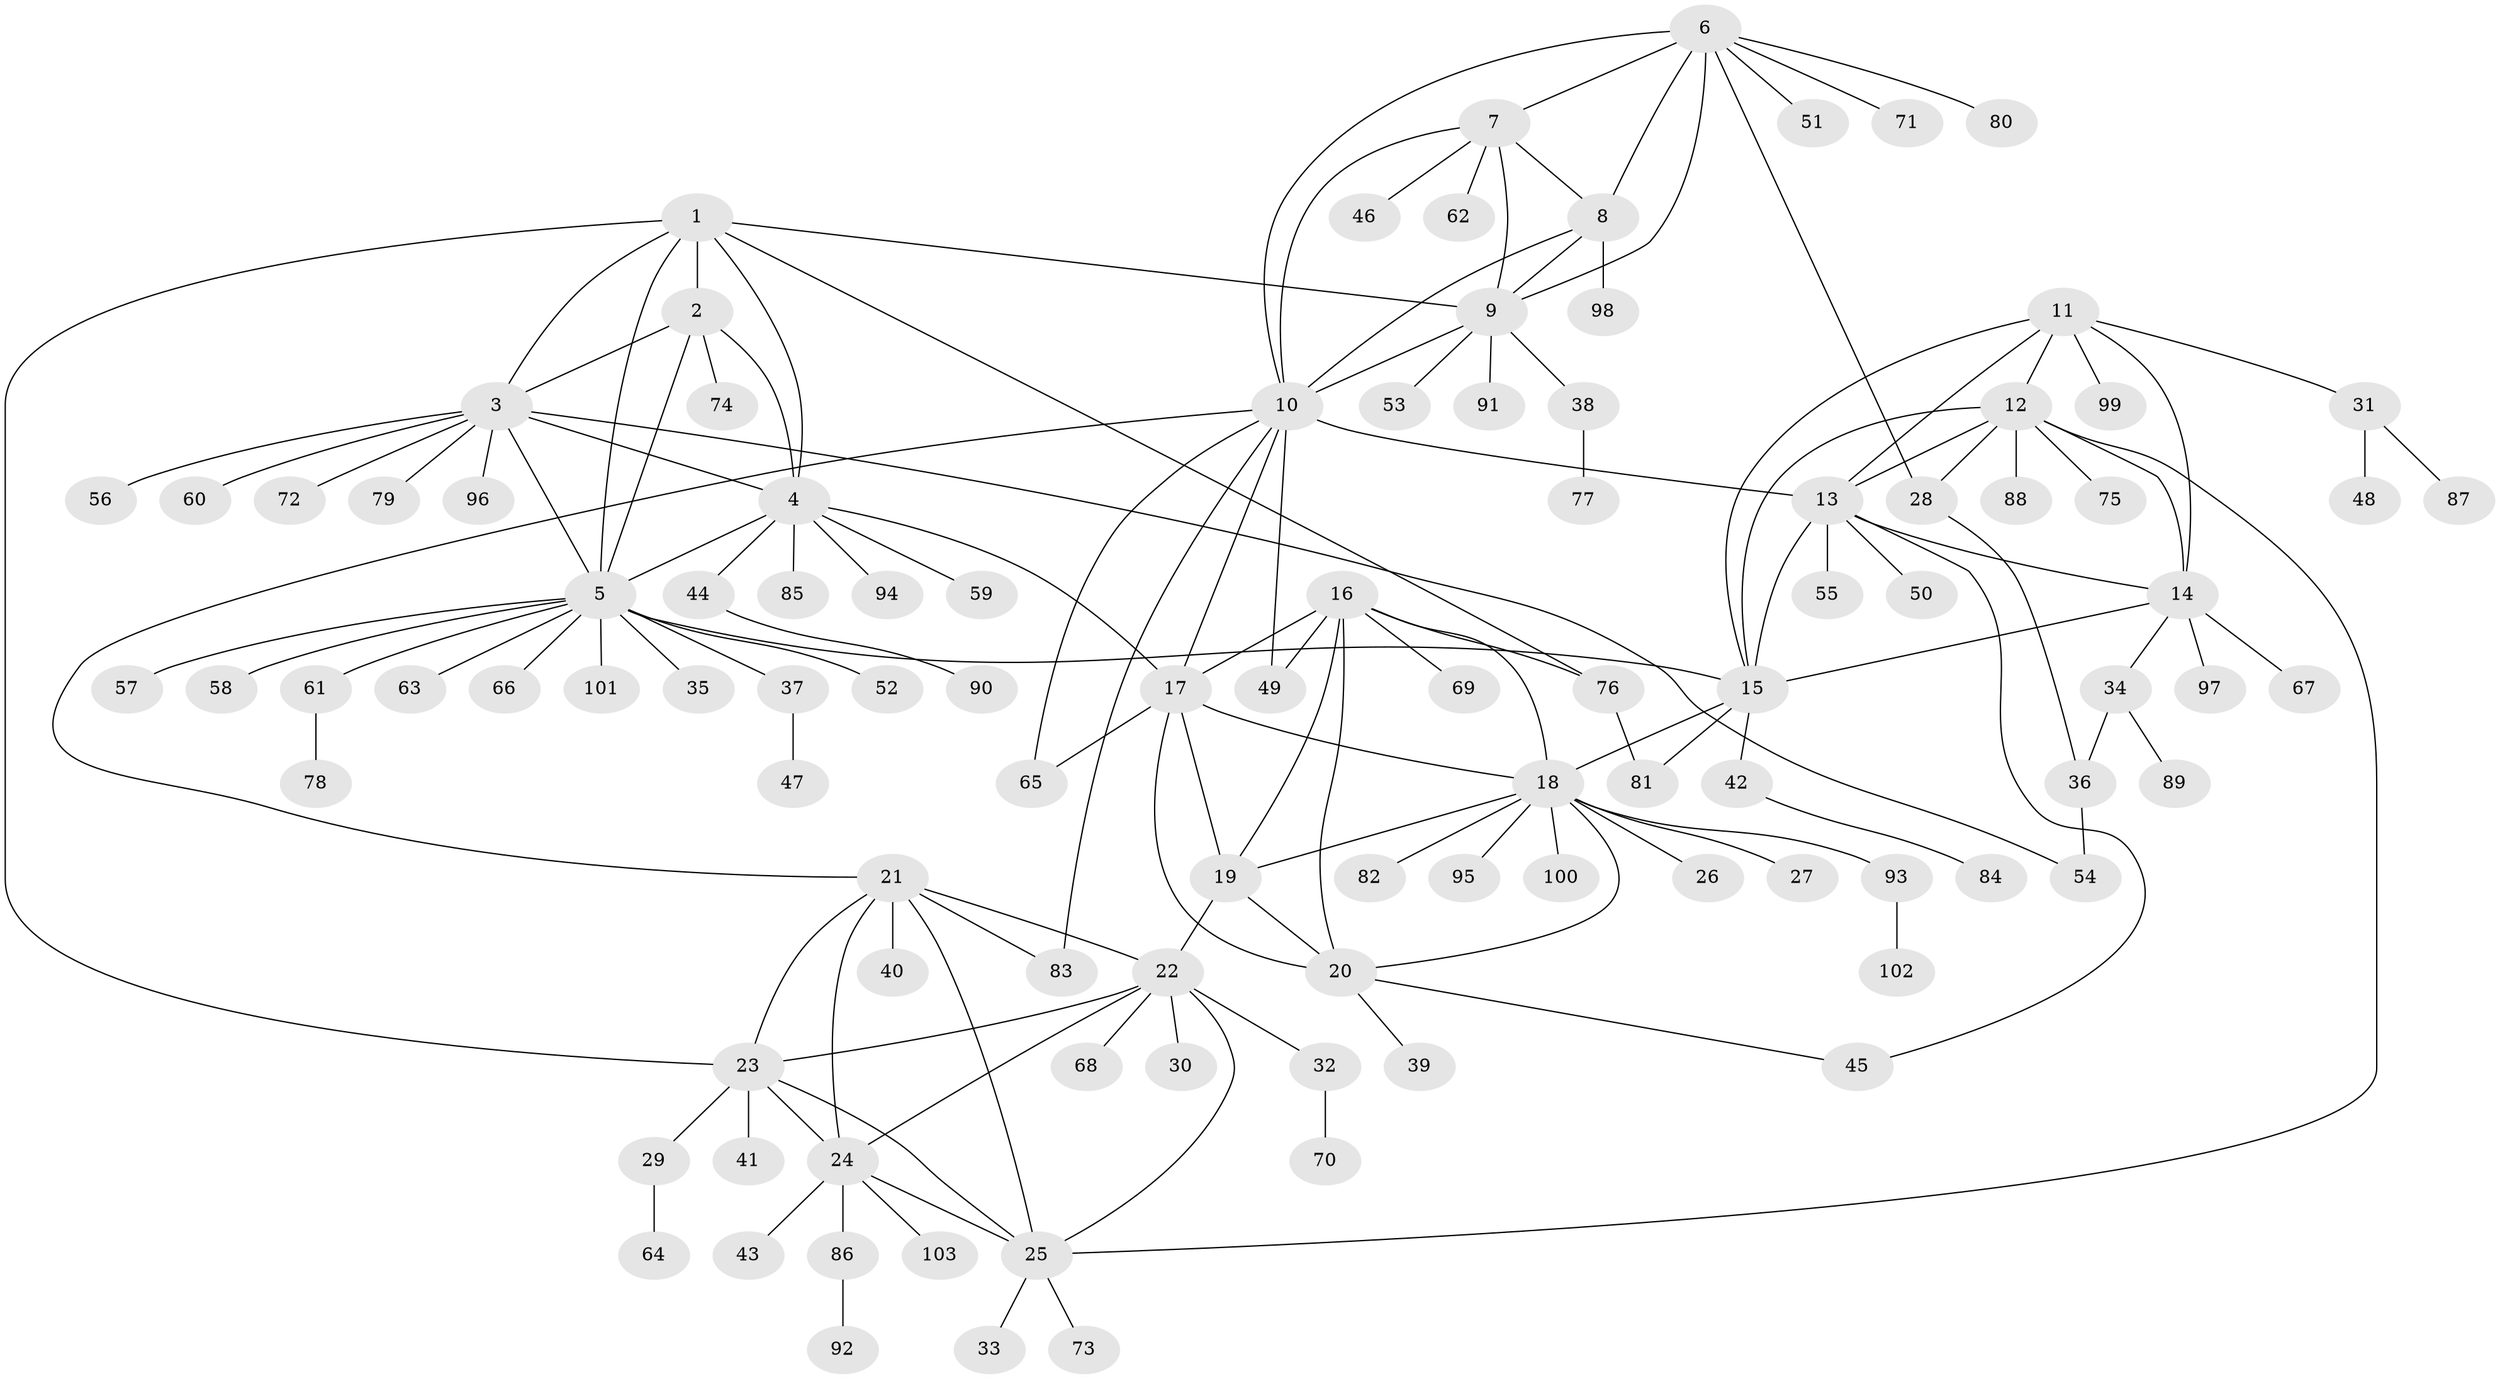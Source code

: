 // coarse degree distribution, {7: 0.025974025974025976, 5: 0.05194805194805195, 9: 0.03896103896103896, 8: 0.06493506493506493, 13: 0.012987012987012988, 4: 0.012987012987012988, 3: 0.05194805194805195, 10: 0.012987012987012988, 6: 0.012987012987012988, 1: 0.6233766233766234, 2: 0.09090909090909091}
// Generated by graph-tools (version 1.1) at 2025/42/03/06/25 10:42:13]
// undirected, 103 vertices, 147 edges
graph export_dot {
graph [start="1"]
  node [color=gray90,style=filled];
  1;
  2;
  3;
  4;
  5;
  6;
  7;
  8;
  9;
  10;
  11;
  12;
  13;
  14;
  15;
  16;
  17;
  18;
  19;
  20;
  21;
  22;
  23;
  24;
  25;
  26;
  27;
  28;
  29;
  30;
  31;
  32;
  33;
  34;
  35;
  36;
  37;
  38;
  39;
  40;
  41;
  42;
  43;
  44;
  45;
  46;
  47;
  48;
  49;
  50;
  51;
  52;
  53;
  54;
  55;
  56;
  57;
  58;
  59;
  60;
  61;
  62;
  63;
  64;
  65;
  66;
  67;
  68;
  69;
  70;
  71;
  72;
  73;
  74;
  75;
  76;
  77;
  78;
  79;
  80;
  81;
  82;
  83;
  84;
  85;
  86;
  87;
  88;
  89;
  90;
  91;
  92;
  93;
  94;
  95;
  96;
  97;
  98;
  99;
  100;
  101;
  102;
  103;
  1 -- 2;
  1 -- 3;
  1 -- 4;
  1 -- 5;
  1 -- 9;
  1 -- 23;
  1 -- 76;
  2 -- 3;
  2 -- 4;
  2 -- 5;
  2 -- 74;
  3 -- 4;
  3 -- 5;
  3 -- 54;
  3 -- 56;
  3 -- 60;
  3 -- 72;
  3 -- 79;
  3 -- 96;
  4 -- 5;
  4 -- 17;
  4 -- 44;
  4 -- 59;
  4 -- 85;
  4 -- 94;
  5 -- 15;
  5 -- 35;
  5 -- 37;
  5 -- 52;
  5 -- 57;
  5 -- 58;
  5 -- 61;
  5 -- 63;
  5 -- 66;
  5 -- 101;
  6 -- 7;
  6 -- 8;
  6 -- 9;
  6 -- 10;
  6 -- 28;
  6 -- 51;
  6 -- 71;
  6 -- 80;
  7 -- 8;
  7 -- 9;
  7 -- 10;
  7 -- 46;
  7 -- 62;
  8 -- 9;
  8 -- 10;
  8 -- 98;
  9 -- 10;
  9 -- 38;
  9 -- 53;
  9 -- 91;
  10 -- 13;
  10 -- 17;
  10 -- 21;
  10 -- 49;
  10 -- 65;
  10 -- 83;
  11 -- 12;
  11 -- 13;
  11 -- 14;
  11 -- 15;
  11 -- 31;
  11 -- 99;
  12 -- 13;
  12 -- 14;
  12 -- 15;
  12 -- 25;
  12 -- 28;
  12 -- 75;
  12 -- 88;
  13 -- 14;
  13 -- 15;
  13 -- 45;
  13 -- 50;
  13 -- 55;
  14 -- 15;
  14 -- 34;
  14 -- 67;
  14 -- 97;
  15 -- 18;
  15 -- 42;
  15 -- 81;
  16 -- 17;
  16 -- 18;
  16 -- 19;
  16 -- 20;
  16 -- 49;
  16 -- 69;
  16 -- 76;
  17 -- 18;
  17 -- 19;
  17 -- 20;
  17 -- 65;
  18 -- 19;
  18 -- 20;
  18 -- 26;
  18 -- 27;
  18 -- 82;
  18 -- 93;
  18 -- 95;
  18 -- 100;
  19 -- 20;
  19 -- 22;
  20 -- 39;
  20 -- 45;
  21 -- 22;
  21 -- 23;
  21 -- 24;
  21 -- 25;
  21 -- 40;
  21 -- 83;
  22 -- 23;
  22 -- 24;
  22 -- 25;
  22 -- 30;
  22 -- 32;
  22 -- 68;
  23 -- 24;
  23 -- 25;
  23 -- 29;
  23 -- 41;
  24 -- 25;
  24 -- 43;
  24 -- 86;
  24 -- 103;
  25 -- 33;
  25 -- 73;
  28 -- 36;
  29 -- 64;
  31 -- 48;
  31 -- 87;
  32 -- 70;
  34 -- 36;
  34 -- 89;
  36 -- 54;
  37 -- 47;
  38 -- 77;
  42 -- 84;
  44 -- 90;
  61 -- 78;
  76 -- 81;
  86 -- 92;
  93 -- 102;
}
